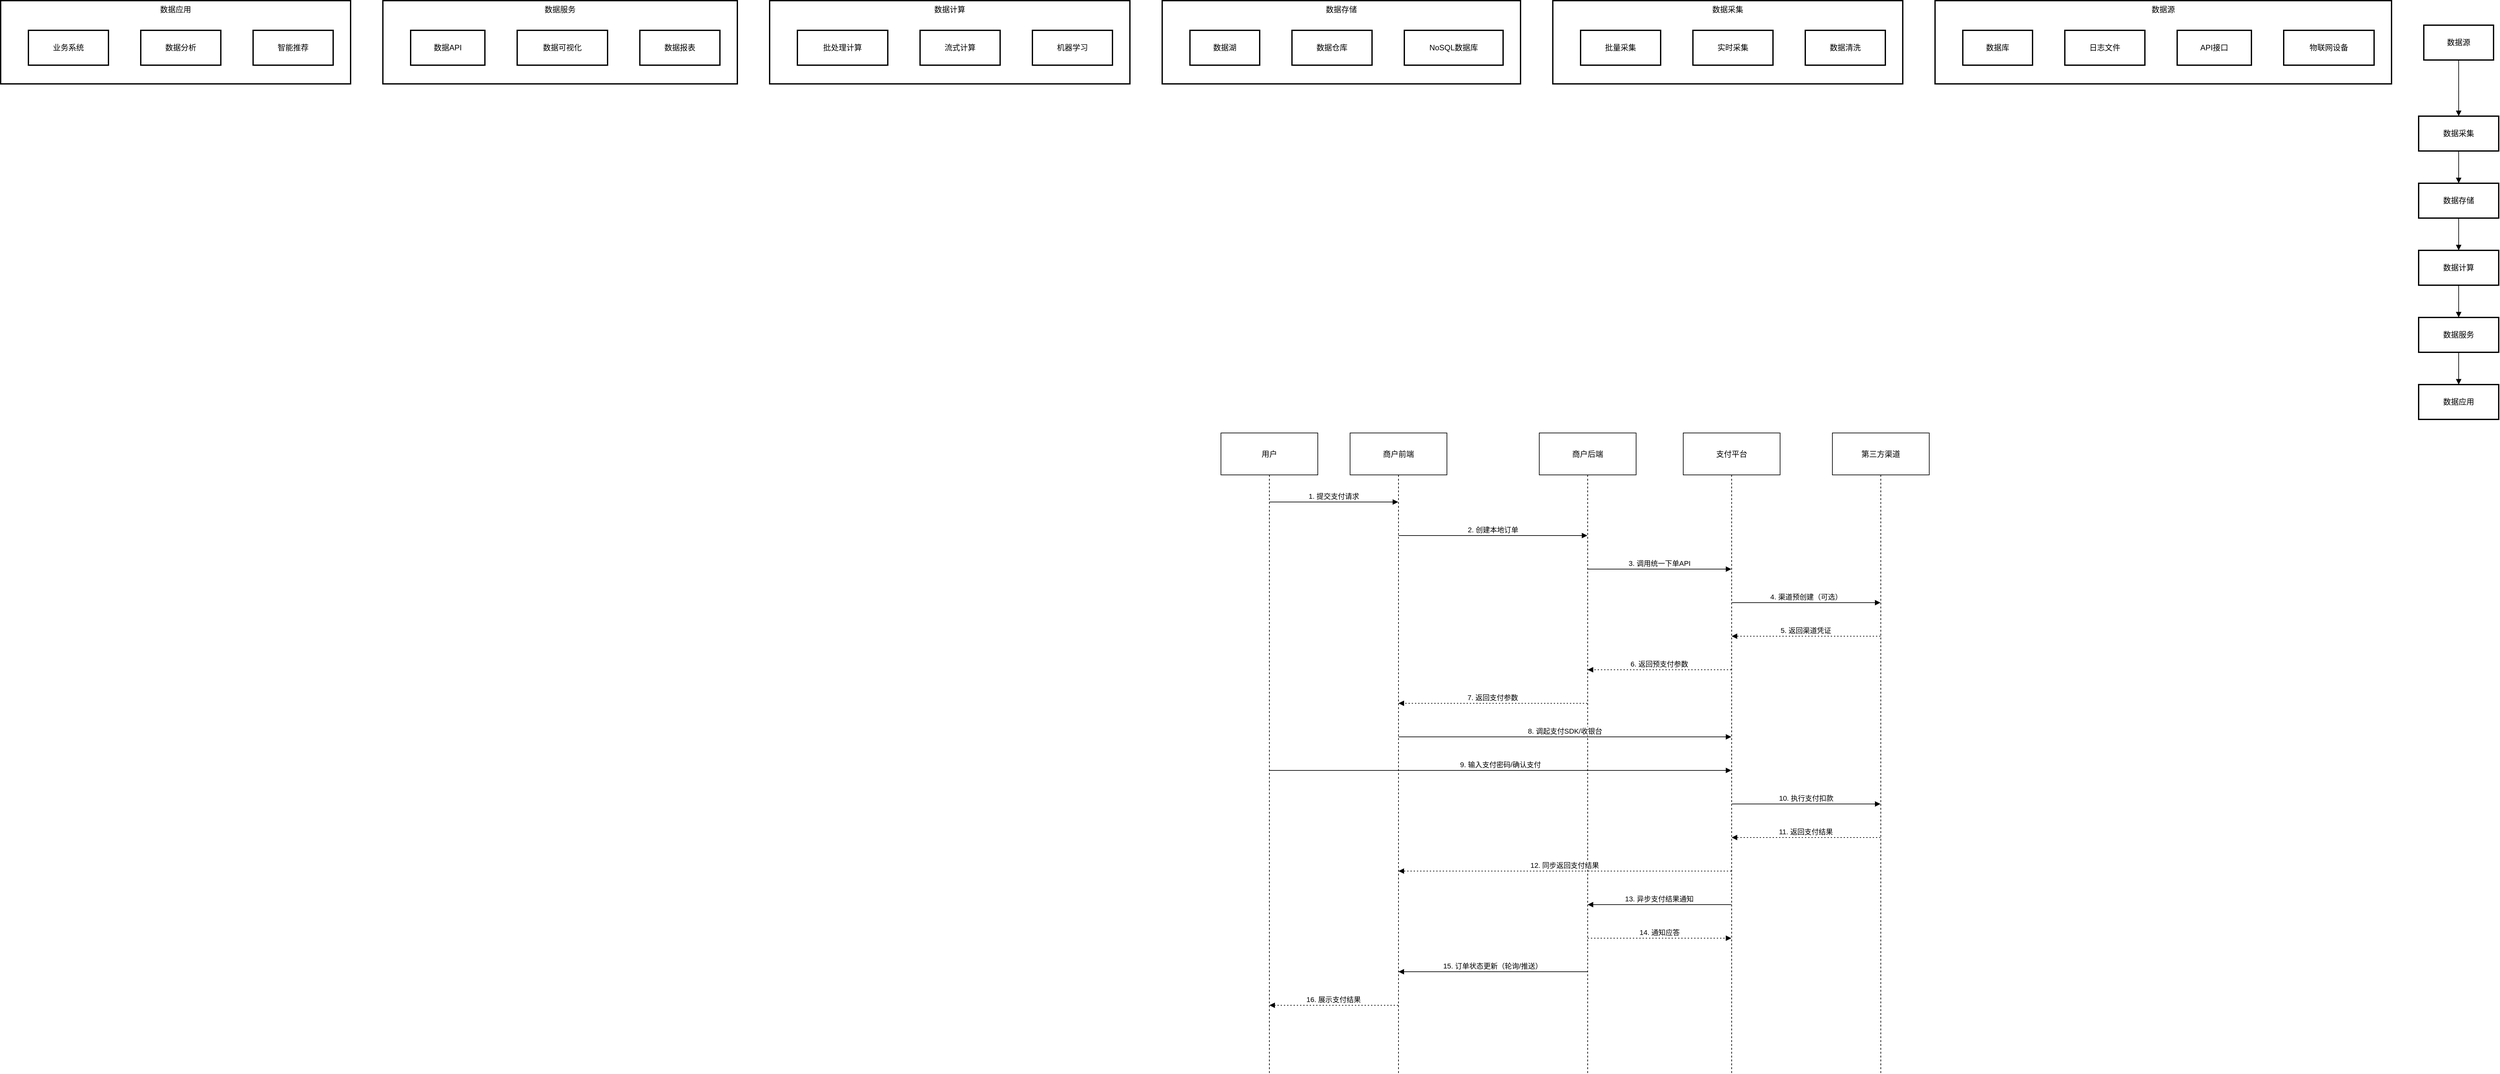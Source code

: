 <mxfile version="26.1.1">
  <diagram name="第 1 页" id="GH8WiNyQUAaQUJJEDUxS">
    <mxGraphModel dx="1163" dy="580" grid="1" gridSize="10" guides="1" tooltips="1" connect="1" arrows="1" fold="1" page="1" pageScale="1" pageWidth="827" pageHeight="1169" math="0" shadow="0">
      <root>
        <mxCell id="0" />
        <mxCell id="1" parent="0" />
        <mxCell id="L8E9pJhpWC0h7dtFR9he-1" value="数据应用" style="whiteSpace=wrap;strokeWidth=2;verticalAlign=top;" vertex="1" parent="1">
          <mxGeometry x="20" y="20" width="542" height="129" as="geometry" />
        </mxCell>
        <mxCell id="L8E9pJhpWC0h7dtFR9he-2" value="业务系统" style="whiteSpace=wrap;strokeWidth=2;" vertex="1" parent="L8E9pJhpWC0h7dtFR9he-1">
          <mxGeometry x="43" y="46" width="124" height="54" as="geometry" />
        </mxCell>
        <mxCell id="L8E9pJhpWC0h7dtFR9he-3" value="数据分析" style="whiteSpace=wrap;strokeWidth=2;" vertex="1" parent="L8E9pJhpWC0h7dtFR9he-1">
          <mxGeometry x="217" y="46" width="124" height="54" as="geometry" />
        </mxCell>
        <mxCell id="L8E9pJhpWC0h7dtFR9he-4" value="智能推荐" style="whiteSpace=wrap;strokeWidth=2;" vertex="1" parent="L8E9pJhpWC0h7dtFR9he-1">
          <mxGeometry x="391" y="46" width="124" height="54" as="geometry" />
        </mxCell>
        <mxCell id="L8E9pJhpWC0h7dtFR9he-5" value="数据服务" style="whiteSpace=wrap;strokeWidth=2;verticalAlign=top;" vertex="1" parent="1">
          <mxGeometry x="612" y="20" width="549" height="129" as="geometry" />
        </mxCell>
        <mxCell id="L8E9pJhpWC0h7dtFR9he-6" value="数据API" style="whiteSpace=wrap;strokeWidth=2;" vertex="1" parent="L8E9pJhpWC0h7dtFR9he-5">
          <mxGeometry x="43" y="46" width="115" height="54" as="geometry" />
        </mxCell>
        <mxCell id="L8E9pJhpWC0h7dtFR9he-7" value="数据可视化" style="whiteSpace=wrap;strokeWidth=2;" vertex="1" parent="L8E9pJhpWC0h7dtFR9he-5">
          <mxGeometry x="208" y="46" width="140" height="54" as="geometry" />
        </mxCell>
        <mxCell id="L8E9pJhpWC0h7dtFR9he-8" value="数据报表" style="whiteSpace=wrap;strokeWidth=2;" vertex="1" parent="L8E9pJhpWC0h7dtFR9he-5">
          <mxGeometry x="398" y="46" width="124" height="54" as="geometry" />
        </mxCell>
        <mxCell id="L8E9pJhpWC0h7dtFR9he-9" value="数据计算" style="whiteSpace=wrap;strokeWidth=2;verticalAlign=top;" vertex="1" parent="1">
          <mxGeometry x="1211" y="20" width="558" height="129" as="geometry" />
        </mxCell>
        <mxCell id="L8E9pJhpWC0h7dtFR9he-10" value="批处理计算" style="whiteSpace=wrap;strokeWidth=2;" vertex="1" parent="L8E9pJhpWC0h7dtFR9he-9">
          <mxGeometry x="43" y="46" width="140" height="54" as="geometry" />
        </mxCell>
        <mxCell id="L8E9pJhpWC0h7dtFR9he-11" value="流式计算" style="whiteSpace=wrap;strokeWidth=2;" vertex="1" parent="L8E9pJhpWC0h7dtFR9he-9">
          <mxGeometry x="233" y="46" width="124" height="54" as="geometry" />
        </mxCell>
        <mxCell id="L8E9pJhpWC0h7dtFR9he-12" value="机器学习" style="whiteSpace=wrap;strokeWidth=2;" vertex="1" parent="L8E9pJhpWC0h7dtFR9he-9">
          <mxGeometry x="407" y="46" width="124" height="54" as="geometry" />
        </mxCell>
        <mxCell id="L8E9pJhpWC0h7dtFR9he-13" value="数据存储" style="whiteSpace=wrap;strokeWidth=2;verticalAlign=top;" vertex="1" parent="1">
          <mxGeometry x="1819" y="20" width="555" height="129" as="geometry" />
        </mxCell>
        <mxCell id="L8E9pJhpWC0h7dtFR9he-14" value="数据湖" style="whiteSpace=wrap;strokeWidth=2;" vertex="1" parent="L8E9pJhpWC0h7dtFR9he-13">
          <mxGeometry x="43" y="46" width="108" height="54" as="geometry" />
        </mxCell>
        <mxCell id="L8E9pJhpWC0h7dtFR9he-15" value="数据仓库" style="whiteSpace=wrap;strokeWidth=2;" vertex="1" parent="L8E9pJhpWC0h7dtFR9he-13">
          <mxGeometry x="201" y="46" width="124" height="54" as="geometry" />
        </mxCell>
        <mxCell id="L8E9pJhpWC0h7dtFR9he-16" value="NoSQL数据库" style="whiteSpace=wrap;strokeWidth=2;" vertex="1" parent="L8E9pJhpWC0h7dtFR9he-13">
          <mxGeometry x="375" y="46" width="153" height="54" as="geometry" />
        </mxCell>
        <mxCell id="L8E9pJhpWC0h7dtFR9he-17" value="数据采集" style="whiteSpace=wrap;strokeWidth=2;verticalAlign=top;" vertex="1" parent="1">
          <mxGeometry x="2424" y="20" width="542" height="129" as="geometry" />
        </mxCell>
        <mxCell id="L8E9pJhpWC0h7dtFR9he-18" value="批量采集" style="whiteSpace=wrap;strokeWidth=2;" vertex="1" parent="L8E9pJhpWC0h7dtFR9he-17">
          <mxGeometry x="43" y="46" width="124" height="54" as="geometry" />
        </mxCell>
        <mxCell id="L8E9pJhpWC0h7dtFR9he-19" value="实时采集" style="whiteSpace=wrap;strokeWidth=2;" vertex="1" parent="L8E9pJhpWC0h7dtFR9he-17">
          <mxGeometry x="217" y="46" width="124" height="54" as="geometry" />
        </mxCell>
        <mxCell id="L8E9pJhpWC0h7dtFR9he-20" value="数据清洗" style="whiteSpace=wrap;strokeWidth=2;" vertex="1" parent="L8E9pJhpWC0h7dtFR9he-17">
          <mxGeometry x="391" y="46" width="124" height="54" as="geometry" />
        </mxCell>
        <mxCell id="L8E9pJhpWC0h7dtFR9he-21" value="数据源" style="whiteSpace=wrap;strokeWidth=2;verticalAlign=top;" vertex="1" parent="1">
          <mxGeometry x="3016" y="20" width="707" height="129" as="geometry" />
        </mxCell>
        <mxCell id="L8E9pJhpWC0h7dtFR9he-22" value="数据库" style="whiteSpace=wrap;strokeWidth=2;" vertex="1" parent="L8E9pJhpWC0h7dtFR9he-21">
          <mxGeometry x="43" y="46" width="108" height="54" as="geometry" />
        </mxCell>
        <mxCell id="L8E9pJhpWC0h7dtFR9he-23" value="日志文件" style="whiteSpace=wrap;strokeWidth=2;" vertex="1" parent="L8E9pJhpWC0h7dtFR9he-21">
          <mxGeometry x="201" y="46" width="124" height="54" as="geometry" />
        </mxCell>
        <mxCell id="L8E9pJhpWC0h7dtFR9he-24" value="API接口" style="whiteSpace=wrap;strokeWidth=2;" vertex="1" parent="L8E9pJhpWC0h7dtFR9he-21">
          <mxGeometry x="375" y="46" width="115" height="54" as="geometry" />
        </mxCell>
        <mxCell id="L8E9pJhpWC0h7dtFR9he-25" value="物联网设备" style="whiteSpace=wrap;strokeWidth=2;" vertex="1" parent="L8E9pJhpWC0h7dtFR9he-21">
          <mxGeometry x="540" y="46" width="140" height="54" as="geometry" />
        </mxCell>
        <mxCell id="L8E9pJhpWC0h7dtFR9he-26" value="数据源" style="whiteSpace=wrap;strokeWidth=2;" vertex="1" parent="1">
          <mxGeometry x="3773" y="58" width="108" height="54" as="geometry" />
        </mxCell>
        <mxCell id="L8E9pJhpWC0h7dtFR9he-27" value="数据采集" style="whiteSpace=wrap;strokeWidth=2;" vertex="1" parent="1">
          <mxGeometry x="3765" y="199" width="124" height="54" as="geometry" />
        </mxCell>
        <mxCell id="L8E9pJhpWC0h7dtFR9he-28" value="数据存储" style="whiteSpace=wrap;strokeWidth=2;" vertex="1" parent="1">
          <mxGeometry x="3765" y="303" width="124" height="54" as="geometry" />
        </mxCell>
        <mxCell id="L8E9pJhpWC0h7dtFR9he-29" value="数据计算" style="whiteSpace=wrap;strokeWidth=2;" vertex="1" parent="1">
          <mxGeometry x="3765" y="407" width="124" height="54" as="geometry" />
        </mxCell>
        <mxCell id="L8E9pJhpWC0h7dtFR9he-30" value="数据服务" style="whiteSpace=wrap;strokeWidth=2;" vertex="1" parent="1">
          <mxGeometry x="3765" y="511" width="124" height="54" as="geometry" />
        </mxCell>
        <mxCell id="L8E9pJhpWC0h7dtFR9he-31" value="数据应用" style="whiteSpace=wrap;strokeWidth=2;" vertex="1" parent="1">
          <mxGeometry x="3765" y="615" width="124" height="54" as="geometry" />
        </mxCell>
        <mxCell id="L8E9pJhpWC0h7dtFR9he-32" value="" style="curved=1;startArrow=none;endArrow=block;exitX=0.5;exitY=0.99;entryX=0.5;entryY=0;rounded=0;" edge="1" parent="1" source="L8E9pJhpWC0h7dtFR9he-26" target="L8E9pJhpWC0h7dtFR9he-27">
          <mxGeometry relative="1" as="geometry">
            <Array as="points" />
          </mxGeometry>
        </mxCell>
        <mxCell id="L8E9pJhpWC0h7dtFR9he-33" value="" style="curved=1;startArrow=none;endArrow=block;exitX=0.5;exitY=1;entryX=0.5;entryY=0;rounded=0;" edge="1" parent="1" source="L8E9pJhpWC0h7dtFR9he-27" target="L8E9pJhpWC0h7dtFR9he-28">
          <mxGeometry relative="1" as="geometry">
            <Array as="points" />
          </mxGeometry>
        </mxCell>
        <mxCell id="L8E9pJhpWC0h7dtFR9he-34" value="" style="curved=1;startArrow=none;endArrow=block;exitX=0.5;exitY=1;entryX=0.5;entryY=0;rounded=0;" edge="1" parent="1" source="L8E9pJhpWC0h7dtFR9he-28" target="L8E9pJhpWC0h7dtFR9he-29">
          <mxGeometry relative="1" as="geometry">
            <Array as="points" />
          </mxGeometry>
        </mxCell>
        <mxCell id="L8E9pJhpWC0h7dtFR9he-35" value="" style="curved=1;startArrow=none;endArrow=block;exitX=0.5;exitY=1;entryX=0.5;entryY=0;rounded=0;" edge="1" parent="1" source="L8E9pJhpWC0h7dtFR9he-29" target="L8E9pJhpWC0h7dtFR9he-30">
          <mxGeometry relative="1" as="geometry">
            <Array as="points" />
          </mxGeometry>
        </mxCell>
        <mxCell id="L8E9pJhpWC0h7dtFR9he-36" value="" style="curved=1;startArrow=none;endArrow=block;exitX=0.5;exitY=1;entryX=0.5;entryY=0;rounded=0;" edge="1" parent="1" source="L8E9pJhpWC0h7dtFR9he-30" target="L8E9pJhpWC0h7dtFR9he-31">
          <mxGeometry relative="1" as="geometry">
            <Array as="points" />
          </mxGeometry>
        </mxCell>
        <mxCell id="L8E9pJhpWC0h7dtFR9he-37" value="用户" style="shape=umlLifeline;perimeter=lifelinePerimeter;whiteSpace=wrap;container=1;dropTarget=0;collapsible=0;recursiveResize=0;outlineConnect=0;portConstraint=eastwest;newEdgeStyle={&quot;edgeStyle&quot;:&quot;elbowEdgeStyle&quot;,&quot;elbow&quot;:&quot;vertical&quot;,&quot;curved&quot;:0,&quot;rounded&quot;:0};size=65;" vertex="1" parent="1">
          <mxGeometry x="1910" y="690" width="150" height="992" as="geometry" />
        </mxCell>
        <mxCell id="L8E9pJhpWC0h7dtFR9he-38" value="商户前端" style="shape=umlLifeline;perimeter=lifelinePerimeter;whiteSpace=wrap;container=1;dropTarget=0;collapsible=0;recursiveResize=0;outlineConnect=0;portConstraint=eastwest;newEdgeStyle={&quot;edgeStyle&quot;:&quot;elbowEdgeStyle&quot;,&quot;elbow&quot;:&quot;vertical&quot;,&quot;curved&quot;:0,&quot;rounded&quot;:0};size=65;" vertex="1" parent="1">
          <mxGeometry x="2110" y="690" width="150" height="992" as="geometry" />
        </mxCell>
        <mxCell id="L8E9pJhpWC0h7dtFR9he-39" value="商户后端" style="shape=umlLifeline;perimeter=lifelinePerimeter;whiteSpace=wrap;container=1;dropTarget=0;collapsible=0;recursiveResize=0;outlineConnect=0;portConstraint=eastwest;newEdgeStyle={&quot;edgeStyle&quot;:&quot;elbowEdgeStyle&quot;,&quot;elbow&quot;:&quot;vertical&quot;,&quot;curved&quot;:0,&quot;rounded&quot;:0};size=65;" vertex="1" parent="1">
          <mxGeometry x="2403" y="690" width="150" height="992" as="geometry" />
        </mxCell>
        <mxCell id="L8E9pJhpWC0h7dtFR9he-40" value="支付平台" style="shape=umlLifeline;perimeter=lifelinePerimeter;whiteSpace=wrap;container=1;dropTarget=0;collapsible=0;recursiveResize=0;outlineConnect=0;portConstraint=eastwest;newEdgeStyle={&quot;edgeStyle&quot;:&quot;elbowEdgeStyle&quot;,&quot;elbow&quot;:&quot;vertical&quot;,&quot;curved&quot;:0,&quot;rounded&quot;:0};size=65;" vertex="1" parent="1">
          <mxGeometry x="2626" y="690" width="150" height="992" as="geometry" />
        </mxCell>
        <mxCell id="L8E9pJhpWC0h7dtFR9he-41" value="第三方渠道" style="shape=umlLifeline;perimeter=lifelinePerimeter;whiteSpace=wrap;container=1;dropTarget=0;collapsible=0;recursiveResize=0;outlineConnect=0;portConstraint=eastwest;newEdgeStyle={&quot;edgeStyle&quot;:&quot;elbowEdgeStyle&quot;,&quot;elbow&quot;:&quot;vertical&quot;,&quot;curved&quot;:0,&quot;rounded&quot;:0};size=65;" vertex="1" parent="1">
          <mxGeometry x="2857" y="690" width="150" height="992" as="geometry" />
        </mxCell>
        <mxCell id="L8E9pJhpWC0h7dtFR9he-42" value="1. 提交支付请求" style="verticalAlign=bottom;edgeStyle=elbowEdgeStyle;elbow=vertical;curved=0;rounded=0;endArrow=block;" edge="1" parent="1" source="L8E9pJhpWC0h7dtFR9he-37" target="L8E9pJhpWC0h7dtFR9he-38">
          <mxGeometry relative="1" as="geometry">
            <Array as="points">
              <mxPoint x="2094" y="797" />
            </Array>
          </mxGeometry>
        </mxCell>
        <mxCell id="L8E9pJhpWC0h7dtFR9he-43" value="2. 创建本地订单" style="verticalAlign=bottom;edgeStyle=elbowEdgeStyle;elbow=vertical;curved=0;rounded=0;endArrow=block;" edge="1" parent="1" source="L8E9pJhpWC0h7dtFR9he-38" target="L8E9pJhpWC0h7dtFR9he-39">
          <mxGeometry relative="1" as="geometry">
            <Array as="points">
              <mxPoint x="2340" y="849" />
            </Array>
          </mxGeometry>
        </mxCell>
        <mxCell id="L8E9pJhpWC0h7dtFR9he-44" value="3. 调用统一下单API" style="verticalAlign=bottom;edgeStyle=elbowEdgeStyle;elbow=vertical;curved=0;rounded=0;endArrow=block;" edge="1" parent="1" source="L8E9pJhpWC0h7dtFR9he-39" target="L8E9pJhpWC0h7dtFR9he-40">
          <mxGeometry relative="1" as="geometry">
            <Array as="points">
              <mxPoint x="2598" y="901" />
            </Array>
          </mxGeometry>
        </mxCell>
        <mxCell id="L8E9pJhpWC0h7dtFR9he-45" value="4. 渠道预创建（可选）" style="verticalAlign=bottom;edgeStyle=elbowEdgeStyle;elbow=vertical;curved=0;rounded=0;endArrow=block;" edge="1" parent="1" source="L8E9pJhpWC0h7dtFR9he-40" target="L8E9pJhpWC0h7dtFR9he-41">
          <mxGeometry relative="1" as="geometry">
            <Array as="points">
              <mxPoint x="2825" y="953" />
            </Array>
          </mxGeometry>
        </mxCell>
        <mxCell id="L8E9pJhpWC0h7dtFR9he-46" value="5. 返回渠道凭证" style="verticalAlign=bottom;edgeStyle=elbowEdgeStyle;elbow=vertical;curved=0;rounded=0;dashed=1;dashPattern=2 3;endArrow=block;" edge="1" parent="1" source="L8E9pJhpWC0h7dtFR9he-41" target="L8E9pJhpWC0h7dtFR9he-40">
          <mxGeometry relative="1" as="geometry">
            <Array as="points">
              <mxPoint x="2828" y="1005" />
            </Array>
          </mxGeometry>
        </mxCell>
        <mxCell id="L8E9pJhpWC0h7dtFR9he-47" value="6. 返回预支付参数" style="verticalAlign=bottom;edgeStyle=elbowEdgeStyle;elbow=vertical;curved=0;rounded=0;dashed=1;dashPattern=2 3;endArrow=block;" edge="1" parent="1" source="L8E9pJhpWC0h7dtFR9he-40" target="L8E9pJhpWC0h7dtFR9he-39">
          <mxGeometry relative="1" as="geometry">
            <Array as="points">
              <mxPoint x="2601" y="1057" />
            </Array>
          </mxGeometry>
        </mxCell>
        <mxCell id="L8E9pJhpWC0h7dtFR9he-48" value="7. 返回支付参数" style="verticalAlign=bottom;edgeStyle=elbowEdgeStyle;elbow=vertical;curved=0;rounded=0;dashed=1;dashPattern=2 3;endArrow=block;" edge="1" parent="1" source="L8E9pJhpWC0h7dtFR9he-39" target="L8E9pJhpWC0h7dtFR9he-38">
          <mxGeometry relative="1" as="geometry">
            <Array as="points">
              <mxPoint x="2343" y="1109" />
            </Array>
          </mxGeometry>
        </mxCell>
        <mxCell id="L8E9pJhpWC0h7dtFR9he-49" value="8. 调起支付SDK/收银台" style="verticalAlign=bottom;edgeStyle=elbowEdgeStyle;elbow=vertical;curved=0;rounded=0;endArrow=block;" edge="1" parent="1" source="L8E9pJhpWC0h7dtFR9he-38" target="L8E9pJhpWC0h7dtFR9he-40">
          <mxGeometry relative="1" as="geometry">
            <Array as="points">
              <mxPoint x="2452" y="1161" />
            </Array>
          </mxGeometry>
        </mxCell>
        <mxCell id="L8E9pJhpWC0h7dtFR9he-50" value="9. 输入支付密码/确认支付" style="verticalAlign=bottom;edgeStyle=elbowEdgeStyle;elbow=vertical;curved=0;rounded=0;endArrow=block;" edge="1" parent="1" source="L8E9pJhpWC0h7dtFR9he-37" target="L8E9pJhpWC0h7dtFR9he-40">
          <mxGeometry relative="1" as="geometry">
            <Array as="points">
              <mxPoint x="2352" y="1213" />
            </Array>
          </mxGeometry>
        </mxCell>
        <mxCell id="L8E9pJhpWC0h7dtFR9he-51" value="10. 执行支付扣款" style="verticalAlign=bottom;edgeStyle=elbowEdgeStyle;elbow=vertical;curved=0;rounded=0;endArrow=block;" edge="1" parent="1" source="L8E9pJhpWC0h7dtFR9he-40" target="L8E9pJhpWC0h7dtFR9he-41">
          <mxGeometry relative="1" as="geometry">
            <Array as="points">
              <mxPoint x="2825" y="1265" />
            </Array>
          </mxGeometry>
        </mxCell>
        <mxCell id="L8E9pJhpWC0h7dtFR9he-52" value="11. 返回支付结果" style="verticalAlign=bottom;edgeStyle=elbowEdgeStyle;elbow=vertical;curved=0;rounded=0;dashed=1;dashPattern=2 3;endArrow=block;" edge="1" parent="1" source="L8E9pJhpWC0h7dtFR9he-41" target="L8E9pJhpWC0h7dtFR9he-40">
          <mxGeometry relative="1" as="geometry">
            <Array as="points">
              <mxPoint x="2828" y="1317" />
            </Array>
          </mxGeometry>
        </mxCell>
        <mxCell id="L8E9pJhpWC0h7dtFR9he-53" value="12. 同步返回支付结果" style="verticalAlign=bottom;edgeStyle=elbowEdgeStyle;elbow=vertical;curved=0;rounded=0;dashed=1;dashPattern=2 3;endArrow=block;" edge="1" parent="1" source="L8E9pJhpWC0h7dtFR9he-40" target="L8E9pJhpWC0h7dtFR9he-38">
          <mxGeometry relative="1" as="geometry">
            <Array as="points">
              <mxPoint x="2455" y="1369" />
            </Array>
          </mxGeometry>
        </mxCell>
        <mxCell id="L8E9pJhpWC0h7dtFR9he-54" value="13. 异步支付结果通知" style="verticalAlign=bottom;edgeStyle=elbowEdgeStyle;elbow=vertical;curved=0;rounded=0;endArrow=block;" edge="1" parent="1" source="L8E9pJhpWC0h7dtFR9he-40" target="L8E9pJhpWC0h7dtFR9he-39">
          <mxGeometry relative="1" as="geometry">
            <Array as="points">
              <mxPoint x="2601" y="1421" />
            </Array>
          </mxGeometry>
        </mxCell>
        <mxCell id="L8E9pJhpWC0h7dtFR9he-55" value="14. 通知应答" style="verticalAlign=bottom;edgeStyle=elbowEdgeStyle;elbow=vertical;curved=0;rounded=0;dashed=1;dashPattern=2 3;endArrow=block;" edge="1" parent="1" source="L8E9pJhpWC0h7dtFR9he-39" target="L8E9pJhpWC0h7dtFR9he-40">
          <mxGeometry relative="1" as="geometry">
            <Array as="points">
              <mxPoint x="2598" y="1473" />
            </Array>
          </mxGeometry>
        </mxCell>
        <mxCell id="L8E9pJhpWC0h7dtFR9he-56" value="15. 订单状态更新（轮询/推送）" style="verticalAlign=bottom;edgeStyle=elbowEdgeStyle;elbow=vertical;curved=0;rounded=0;endArrow=block;" edge="1" parent="1" source="L8E9pJhpWC0h7dtFR9he-39" target="L8E9pJhpWC0h7dtFR9he-38">
          <mxGeometry relative="1" as="geometry">
            <Array as="points">
              <mxPoint x="2343" y="1525" />
            </Array>
          </mxGeometry>
        </mxCell>
        <mxCell id="L8E9pJhpWC0h7dtFR9he-57" value="16. 展示支付结果" style="verticalAlign=bottom;edgeStyle=elbowEdgeStyle;elbow=vertical;curved=0;rounded=0;dashed=1;dashPattern=2 3;endArrow=block;" edge="1" parent="1" source="L8E9pJhpWC0h7dtFR9he-38" target="L8E9pJhpWC0h7dtFR9he-37">
          <mxGeometry relative="1" as="geometry">
            <Array as="points">
              <mxPoint x="2097" y="1577" />
            </Array>
          </mxGeometry>
        </mxCell>
      </root>
    </mxGraphModel>
  </diagram>
</mxfile>
